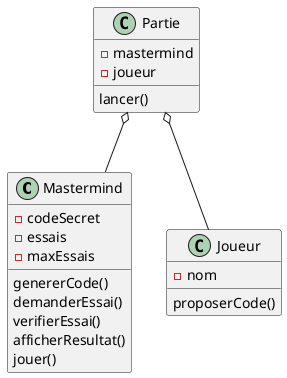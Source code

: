 @startuml
class Mastermind {
  - codeSecret
  - essais
  - maxEssais
  genererCode()
  demanderEssai()
  verifierEssai()
  afficherResultat()
  jouer()
}

class Joueur {
  - nom
  proposerCode()
}

class Partie {
  - mastermind
  - joueur
  lancer()
}

Partie o-- Mastermind
Partie o-- Joueur
@enduml